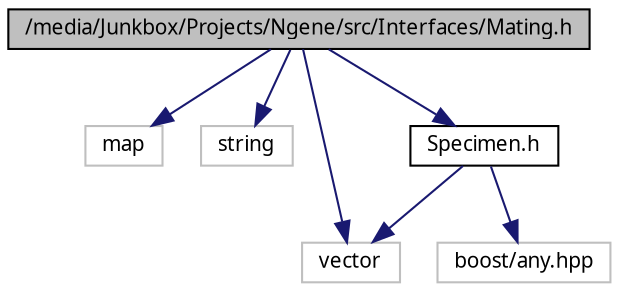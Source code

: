 digraph G
{
  edge [fontname="FreeSans.ttf",fontsize=10,labelfontname="FreeSans.ttf",labelfontsize=10];
  node [fontname="FreeSans.ttf",fontsize=10,shape=record];
  Node1 [label="/media/Junkbox/Projects/Ngene/src/Interfaces/Mating.h",height=0.2,width=0.4,color="black", fillcolor="grey75", style="filled" fontcolor="black"];
  Node1 -> Node2 [color="midnightblue",fontsize=10,style="solid"];
  Node2 [label="map",height=0.2,width=0.4,color="grey75", fillcolor="white", style="filled"];
  Node1 -> Node3 [color="midnightblue",fontsize=10,style="solid"];
  Node3 [label="string",height=0.2,width=0.4,color="grey75", fillcolor="white", style="filled"];
  Node1 -> Node4 [color="midnightblue",fontsize=10,style="solid"];
  Node4 [label="vector",height=0.2,width=0.4,color="grey75", fillcolor="white", style="filled"];
  Node1 -> Node5 [color="midnightblue",fontsize=10,style="solid"];
  Node5 [label="Specimen.h",height=0.2,width=0.4,color="black", fillcolor="white", style="filled",URL="$Specimen_8h.html"];
  Node5 -> Node4 [color="midnightblue",fontsize=10,style="solid"];
  Node5 -> Node6 [color="midnightblue",fontsize=10,style="solid"];
  Node6 [label="boost/any.hpp",height=0.2,width=0.4,color="grey75", fillcolor="white", style="filled"];
}
